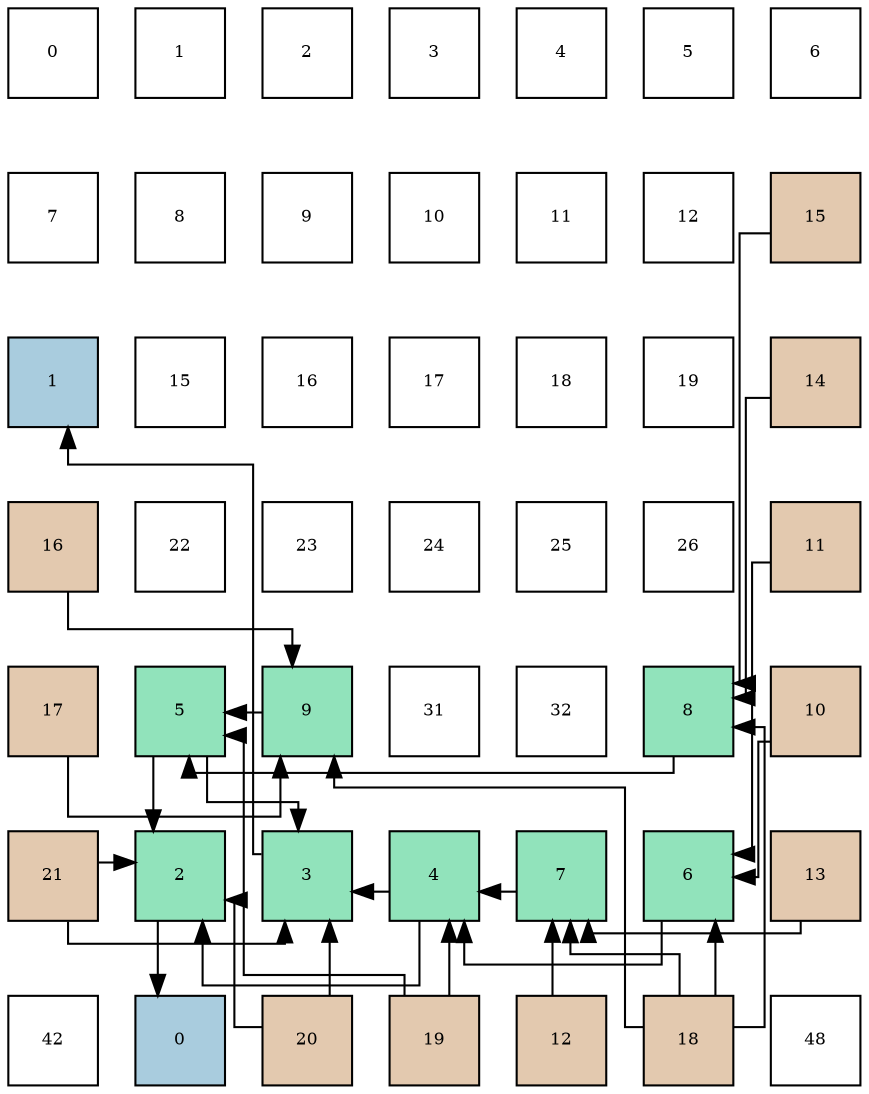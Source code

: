 digraph layout{
 rankdir=TB;
 splines=ortho;
 node [style=filled shape=square fixedsize=true width=0.6];
0[label="0", fontsize=8, fillcolor="#ffffff"];
1[label="1", fontsize=8, fillcolor="#ffffff"];
2[label="2", fontsize=8, fillcolor="#ffffff"];
3[label="3", fontsize=8, fillcolor="#ffffff"];
4[label="4", fontsize=8, fillcolor="#ffffff"];
5[label="5", fontsize=8, fillcolor="#ffffff"];
6[label="6", fontsize=8, fillcolor="#ffffff"];
7[label="7", fontsize=8, fillcolor="#ffffff"];
8[label="8", fontsize=8, fillcolor="#ffffff"];
9[label="9", fontsize=8, fillcolor="#ffffff"];
10[label="10", fontsize=8, fillcolor="#ffffff"];
11[label="11", fontsize=8, fillcolor="#ffffff"];
12[label="12", fontsize=8, fillcolor="#ffffff"];
13[label="15", fontsize=8, fillcolor="#e3c9af"];
14[label="1", fontsize=8, fillcolor="#a9ccde"];
15[label="15", fontsize=8, fillcolor="#ffffff"];
16[label="16", fontsize=8, fillcolor="#ffffff"];
17[label="17", fontsize=8, fillcolor="#ffffff"];
18[label="18", fontsize=8, fillcolor="#ffffff"];
19[label="19", fontsize=8, fillcolor="#ffffff"];
20[label="14", fontsize=8, fillcolor="#e3c9af"];
21[label="16", fontsize=8, fillcolor="#e3c9af"];
22[label="22", fontsize=8, fillcolor="#ffffff"];
23[label="23", fontsize=8, fillcolor="#ffffff"];
24[label="24", fontsize=8, fillcolor="#ffffff"];
25[label="25", fontsize=8, fillcolor="#ffffff"];
26[label="26", fontsize=8, fillcolor="#ffffff"];
27[label="11", fontsize=8, fillcolor="#e3c9af"];
28[label="17", fontsize=8, fillcolor="#e3c9af"];
29[label="5", fontsize=8, fillcolor="#91e3bb"];
30[label="9", fontsize=8, fillcolor="#91e3bb"];
31[label="31", fontsize=8, fillcolor="#ffffff"];
32[label="32", fontsize=8, fillcolor="#ffffff"];
33[label="8", fontsize=8, fillcolor="#91e3bb"];
34[label="10", fontsize=8, fillcolor="#e3c9af"];
35[label="21", fontsize=8, fillcolor="#e3c9af"];
36[label="2", fontsize=8, fillcolor="#91e3bb"];
37[label="3", fontsize=8, fillcolor="#91e3bb"];
38[label="4", fontsize=8, fillcolor="#91e3bb"];
39[label="7", fontsize=8, fillcolor="#91e3bb"];
40[label="6", fontsize=8, fillcolor="#91e3bb"];
41[label="13", fontsize=8, fillcolor="#e3c9af"];
42[label="42", fontsize=8, fillcolor="#ffffff"];
43[label="0", fontsize=8, fillcolor="#a9ccde"];
44[label="20", fontsize=8, fillcolor="#e3c9af"];
45[label="19", fontsize=8, fillcolor="#e3c9af"];
46[label="12", fontsize=8, fillcolor="#e3c9af"];
47[label="18", fontsize=8, fillcolor="#e3c9af"];
48[label="48", fontsize=8, fillcolor="#ffffff"];
edge [constraint=false, style=vis];36 -> 43;
37 -> 14;
38 -> 36;
38 -> 37;
29 -> 36;
29 -> 37;
40 -> 38;
39 -> 38;
33 -> 29;
30 -> 29;
34 -> 40;
27 -> 40;
46 -> 39;
41 -> 39;
20 -> 33;
13 -> 33;
21 -> 30;
28 -> 30;
47 -> 40;
47 -> 39;
47 -> 33;
47 -> 30;
45 -> 38;
45 -> 29;
44 -> 36;
44 -> 37;
35 -> 36;
35 -> 37;
edge [constraint=true, style=invis];
0 -> 7 -> 14 -> 21 -> 28 -> 35 -> 42;
1 -> 8 -> 15 -> 22 -> 29 -> 36 -> 43;
2 -> 9 -> 16 -> 23 -> 30 -> 37 -> 44;
3 -> 10 -> 17 -> 24 -> 31 -> 38 -> 45;
4 -> 11 -> 18 -> 25 -> 32 -> 39 -> 46;
5 -> 12 -> 19 -> 26 -> 33 -> 40 -> 47;
6 -> 13 -> 20 -> 27 -> 34 -> 41 -> 48;
rank = same {0 -> 1 -> 2 -> 3 -> 4 -> 5 -> 6};
rank = same {7 -> 8 -> 9 -> 10 -> 11 -> 12 -> 13};
rank = same {14 -> 15 -> 16 -> 17 -> 18 -> 19 -> 20};
rank = same {21 -> 22 -> 23 -> 24 -> 25 -> 26 -> 27};
rank = same {28 -> 29 -> 30 -> 31 -> 32 -> 33 -> 34};
rank = same {35 -> 36 -> 37 -> 38 -> 39 -> 40 -> 41};
rank = same {42 -> 43 -> 44 -> 45 -> 46 -> 47 -> 48};
}